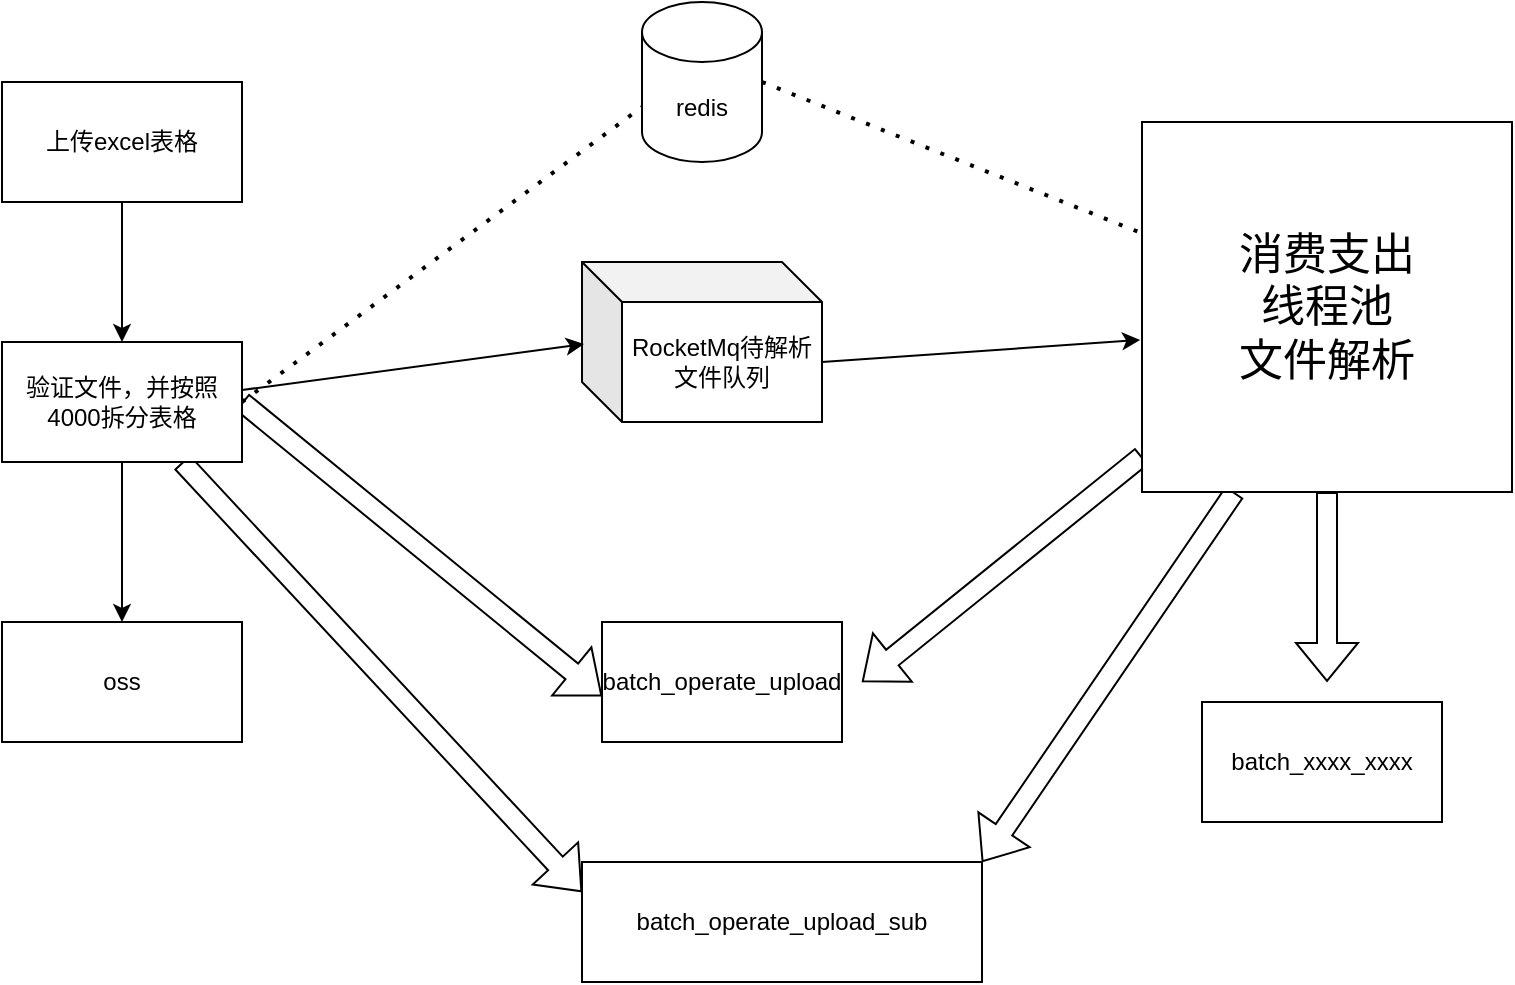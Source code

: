 <mxfile version="14.2.9" type="github">
  <diagram id="esxI2AxXdb3uIl4lnedx" name="Page-1">
    <mxGraphModel dx="946" dy="499" grid="1" gridSize="10" guides="1" tooltips="1" connect="1" arrows="1" fold="1" page="1" pageScale="1" pageWidth="3300" pageHeight="4681" math="0" shadow="0">
      <root>
        <mxCell id="0" />
        <mxCell id="1" parent="0" />
        <mxCell id="GG8mvKQF839j5vnF_w86-12" style="edgeStyle=orthogonalEdgeStyle;rounded=0;orthogonalLoop=1;jettySize=auto;html=1;exitX=0.5;exitY=1;exitDx=0;exitDy=0;" parent="1" source="GG8mvKQF839j5vnF_w86-1" target="GG8mvKQF839j5vnF_w86-4" edge="1">
          <mxGeometry relative="1" as="geometry" />
        </mxCell>
        <mxCell id="GG8mvKQF839j5vnF_w86-1" value="上传excel表格" style="rounded=0;whiteSpace=wrap;html=1;" parent="1" vertex="1">
          <mxGeometry x="100" y="110" width="120" height="60" as="geometry" />
        </mxCell>
        <mxCell id="GG8mvKQF839j5vnF_w86-13" style="edgeStyle=orthogonalEdgeStyle;rounded=0;orthogonalLoop=1;jettySize=auto;html=1;exitX=0.5;exitY=1;exitDx=0;exitDy=0;" parent="1" source="GG8mvKQF839j5vnF_w86-4" target="GG8mvKQF839j5vnF_w86-5" edge="1">
          <mxGeometry relative="1" as="geometry" />
        </mxCell>
        <mxCell id="GG8mvKQF839j5vnF_w86-17" style="rounded=0;orthogonalLoop=1;jettySize=auto;html=1;exitX=1;exitY=0.5;exitDx=0;exitDy=0;entryX=0;entryY=0.617;entryDx=0;entryDy=0;entryPerimeter=0;shape=flexArrow;" parent="1" source="GG8mvKQF839j5vnF_w86-4" target="GG8mvKQF839j5vnF_w86-6" edge="1">
          <mxGeometry relative="1" as="geometry" />
        </mxCell>
        <mxCell id="GG8mvKQF839j5vnF_w86-18" style="edgeStyle=none;shape=flexArrow;rounded=0;orthogonalLoop=1;jettySize=auto;html=1;exitX=0.75;exitY=1;exitDx=0;exitDy=0;entryX=0;entryY=0.25;entryDx=0;entryDy=0;" parent="1" source="GG8mvKQF839j5vnF_w86-4" target="GG8mvKQF839j5vnF_w86-9" edge="1">
          <mxGeometry relative="1" as="geometry" />
        </mxCell>
        <mxCell id="GG8mvKQF839j5vnF_w86-4" value="验证文件，并按照4000拆分表格" style="rounded=0;whiteSpace=wrap;html=1;" parent="1" vertex="1">
          <mxGeometry x="100" y="240" width="120" height="60" as="geometry" />
        </mxCell>
        <mxCell id="GG8mvKQF839j5vnF_w86-5" value="oss" style="rounded=0;whiteSpace=wrap;html=1;" parent="1" vertex="1">
          <mxGeometry x="100" y="380" width="120" height="60" as="geometry" />
        </mxCell>
        <mxCell id="GG8mvKQF839j5vnF_w86-6" value="batch_operate_upload" style="rounded=0;whiteSpace=wrap;html=1;" parent="1" vertex="1">
          <mxGeometry x="400" y="380" width="120" height="60" as="geometry" />
        </mxCell>
        <mxCell id="GG8mvKQF839j5vnF_w86-7" value="RocketMq待解析文件队列" style="shape=cube;whiteSpace=wrap;html=1;boundedLbl=1;backgroundOutline=1;darkOpacity=0.05;darkOpacity2=0.1;" parent="1" vertex="1">
          <mxGeometry x="390" y="200" width="120" height="80" as="geometry" />
        </mxCell>
        <mxCell id="GG8mvKQF839j5vnF_w86-8" value="redis" style="shape=cylinder3;whiteSpace=wrap;html=1;boundedLbl=1;backgroundOutline=1;size=15;" parent="1" vertex="1">
          <mxGeometry x="420" y="70" width="60" height="80" as="geometry" />
        </mxCell>
        <mxCell id="GG8mvKQF839j5vnF_w86-9" value="batch_operate_upload_sub" style="rounded=0;whiteSpace=wrap;html=1;" parent="1" vertex="1">
          <mxGeometry x="390" y="500" width="200" height="60" as="geometry" />
        </mxCell>
        <mxCell id="GG8mvKQF839j5vnF_w86-24" style="edgeStyle=none;shape=flexArrow;rounded=0;orthogonalLoop=1;jettySize=auto;html=1;" parent="1" source="GG8mvKQF839j5vnF_w86-10" edge="1">
          <mxGeometry relative="1" as="geometry">
            <mxPoint x="530" y="410" as="targetPoint" />
          </mxGeometry>
        </mxCell>
        <mxCell id="GG8mvKQF839j5vnF_w86-25" style="edgeStyle=none;shape=flexArrow;rounded=0;orthogonalLoop=1;jettySize=auto;html=1;" parent="1" source="GG8mvKQF839j5vnF_w86-10" edge="1">
          <mxGeometry relative="1" as="geometry">
            <mxPoint x="762.5" y="410" as="targetPoint" />
          </mxGeometry>
        </mxCell>
        <mxCell id="GG8mvKQF839j5vnF_w86-26" style="edgeStyle=none;shape=flexArrow;rounded=0;orthogonalLoop=1;jettySize=auto;html=1;exitX=0.25;exitY=1;exitDx=0;exitDy=0;entryX=1;entryY=0;entryDx=0;entryDy=0;" parent="1" source="GG8mvKQF839j5vnF_w86-10" target="GG8mvKQF839j5vnF_w86-9" edge="1">
          <mxGeometry relative="1" as="geometry" />
        </mxCell>
        <mxCell id="GG8mvKQF839j5vnF_w86-10" value="&lt;font style=&quot;font-size: 22px&quot;&gt;&lt;font style=&quot;vertical-align: inherit&quot;&gt;&lt;font style=&quot;vertical-align: inherit&quot;&gt;消费支出&lt;/font&gt;&lt;/font&gt;&lt;br&gt;&lt;font style=&quot;vertical-align: inherit&quot;&gt;&lt;font style=&quot;vertical-align: inherit&quot;&gt;线程池&lt;/font&gt;&lt;/font&gt;&lt;br&gt;&lt;font style=&quot;vertical-align: inherit&quot;&gt;&lt;font style=&quot;vertical-align: inherit&quot;&gt;文件解析&lt;/font&gt;&lt;/font&gt;&lt;br&gt;&lt;/font&gt;" style="whiteSpace=wrap;html=1;aspect=fixed;" parent="1" vertex="1">
          <mxGeometry x="670" y="130" width="185" height="185" as="geometry" />
        </mxCell>
        <mxCell id="GG8mvKQF839j5vnF_w86-11" value="batch_xxxx_xxxx" style="rounded=0;whiteSpace=wrap;html=1;" parent="1" vertex="1">
          <mxGeometry x="700" y="420" width="120" height="60" as="geometry" />
        </mxCell>
        <mxCell id="GG8mvKQF839j5vnF_w86-20" value="" style="endArrow=classic;html=1;exitX=1;exitY=0.4;exitDx=0;exitDy=0;exitPerimeter=0;entryX=0.008;entryY=0.513;entryDx=0;entryDy=0;entryPerimeter=0;" parent="1" source="GG8mvKQF839j5vnF_w86-4" target="GG8mvKQF839j5vnF_w86-7" edge="1">
          <mxGeometry width="50" height="50" relative="1" as="geometry">
            <mxPoint x="390" y="360" as="sourcePoint" />
            <mxPoint x="440" y="310" as="targetPoint" />
          </mxGeometry>
        </mxCell>
        <mxCell id="GG8mvKQF839j5vnF_w86-21" value="" style="endArrow=none;dashed=1;html=1;dashPattern=1 3;strokeWidth=2;entryX=0;entryY=0;entryDx=0;entryDy=52.5;entryPerimeter=0;exitX=1;exitY=0.5;exitDx=0;exitDy=0;" parent="1" source="GG8mvKQF839j5vnF_w86-4" target="GG8mvKQF839j5vnF_w86-8" edge="1">
          <mxGeometry width="50" height="50" relative="1" as="geometry">
            <mxPoint x="390" y="230" as="sourcePoint" />
            <mxPoint x="440" y="180" as="targetPoint" />
          </mxGeometry>
        </mxCell>
        <mxCell id="GG8mvKQF839j5vnF_w86-22" value="" style="endArrow=none;dashed=1;html=1;dashPattern=1 3;strokeWidth=2;exitX=1;exitY=0.5;exitDx=0;exitDy=0;exitPerimeter=0;" parent="1" source="GG8mvKQF839j5vnF_w86-8" target="GG8mvKQF839j5vnF_w86-10" edge="1">
          <mxGeometry width="50" height="50" relative="1" as="geometry">
            <mxPoint x="390" y="310" as="sourcePoint" />
            <mxPoint x="440" y="260" as="targetPoint" />
          </mxGeometry>
        </mxCell>
        <mxCell id="GG8mvKQF839j5vnF_w86-27" value="" style="endArrow=classic;html=1;exitX=0;exitY=0;exitDx=120;exitDy=50;exitPerimeter=0;entryX=-0.005;entryY=0.589;entryDx=0;entryDy=0;entryPerimeter=0;" parent="1" source="GG8mvKQF839j5vnF_w86-7" target="GG8mvKQF839j5vnF_w86-10" edge="1">
          <mxGeometry width="50" height="50" relative="1" as="geometry">
            <mxPoint x="390" y="290" as="sourcePoint" />
            <mxPoint x="660" y="240" as="targetPoint" />
          </mxGeometry>
        </mxCell>
      </root>
    </mxGraphModel>
  </diagram>
</mxfile>
